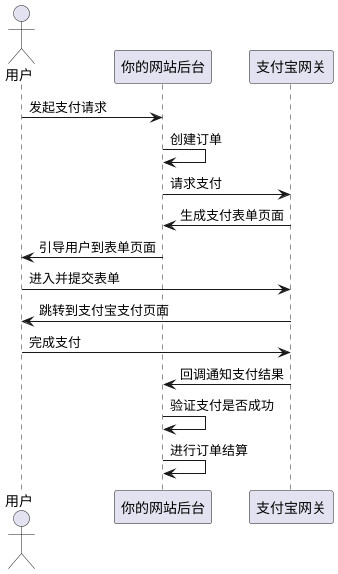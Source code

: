 @startuml
actor 用户 as user
participant "你的网站后台" as backend
participant "支付宝网关" as alipay

user -> backend: 发起支付请求
backend -> backend: 创建订单
backend -> alipay: 请求支付
alipay -> backend: 生成支付表单页面
backend -> user: 引导用户到表单页面
user -> alipay: 进入并提交表单
alipay -> user: 跳转到支付宝支付页面
user -> alipay: 完成支付
alipay -> backend: 回调通知支付结果
backend -> backend: 验证支付是否成功
backend -> backend: 进行订单结算
@enduml

